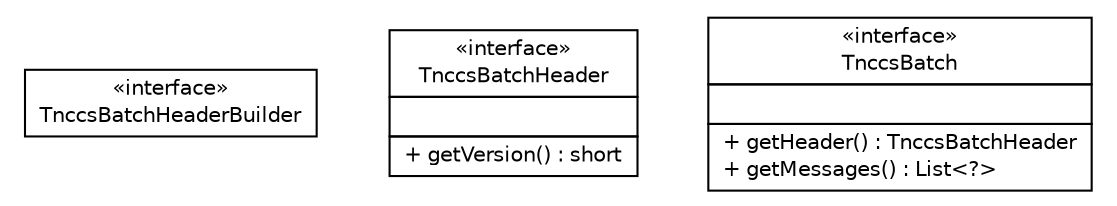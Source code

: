 #!/usr/local/bin/dot
#
# Class diagram 
# Generated by UMLGraph version R5_6 (http://www.umlgraph.org/)
#

digraph G {
	edge [fontname="Helvetica",fontsize=10,labelfontname="Helvetica",labelfontsize=10];
	node [fontname="Helvetica",fontsize=10,shape=plaintext];
	nodesep=0.25;
	ranksep=0.5;
	// de.hsbremen.tc.tnc.message.tnccs.batch.TnccsBatchHeaderBuilder
	c3621 [label=<<table title="de.hsbremen.tc.tnc.message.tnccs.batch.TnccsBatchHeaderBuilder" border="0" cellborder="1" cellspacing="0" cellpadding="2" port="p" href="./TnccsBatchHeaderBuilder.html">
		<tr><td><table border="0" cellspacing="0" cellpadding="1">
<tr><td align="center" balign="center"> &#171;interface&#187; </td></tr>
<tr><td align="center" balign="center"> TnccsBatchHeaderBuilder </td></tr>
		</table></td></tr>
		</table>>, URL="./TnccsBatchHeaderBuilder.html", fontname="Helvetica", fontcolor="black", fontsize=10.0];
	// de.hsbremen.tc.tnc.message.tnccs.batch.TnccsBatchHeader
	c3622 [label=<<table title="de.hsbremen.tc.tnc.message.tnccs.batch.TnccsBatchHeader" border="0" cellborder="1" cellspacing="0" cellpadding="2" port="p" href="./TnccsBatchHeader.html">
		<tr><td><table border="0" cellspacing="0" cellpadding="1">
<tr><td align="center" balign="center"> &#171;interface&#187; </td></tr>
<tr><td align="center" balign="center"> TnccsBatchHeader </td></tr>
		</table></td></tr>
		<tr><td><table border="0" cellspacing="0" cellpadding="1">
<tr><td align="left" balign="left">  </td></tr>
		</table></td></tr>
		<tr><td><table border="0" cellspacing="0" cellpadding="1">
<tr><td align="left" balign="left"> + getVersion() : short </td></tr>
		</table></td></tr>
		</table>>, URL="./TnccsBatchHeader.html", fontname="Helvetica", fontcolor="black", fontsize=10.0];
	// de.hsbremen.tc.tnc.message.tnccs.batch.TnccsBatch
	c3623 [label=<<table title="de.hsbremen.tc.tnc.message.tnccs.batch.TnccsBatch" border="0" cellborder="1" cellspacing="0" cellpadding="2" port="p" href="./TnccsBatch.html">
		<tr><td><table border="0" cellspacing="0" cellpadding="1">
<tr><td align="center" balign="center"> &#171;interface&#187; </td></tr>
<tr><td align="center" balign="center"> TnccsBatch </td></tr>
		</table></td></tr>
		<tr><td><table border="0" cellspacing="0" cellpadding="1">
<tr><td align="left" balign="left">  </td></tr>
		</table></td></tr>
		<tr><td><table border="0" cellspacing="0" cellpadding="1">
<tr><td align="left" balign="left"> + getHeader() : TnccsBatchHeader </td></tr>
<tr><td align="left" balign="left"> + getMessages() : List&lt;?&gt; </td></tr>
		</table></td></tr>
		</table>>, URL="./TnccsBatch.html", fontname="Helvetica", fontcolor="black", fontsize=10.0];
}

